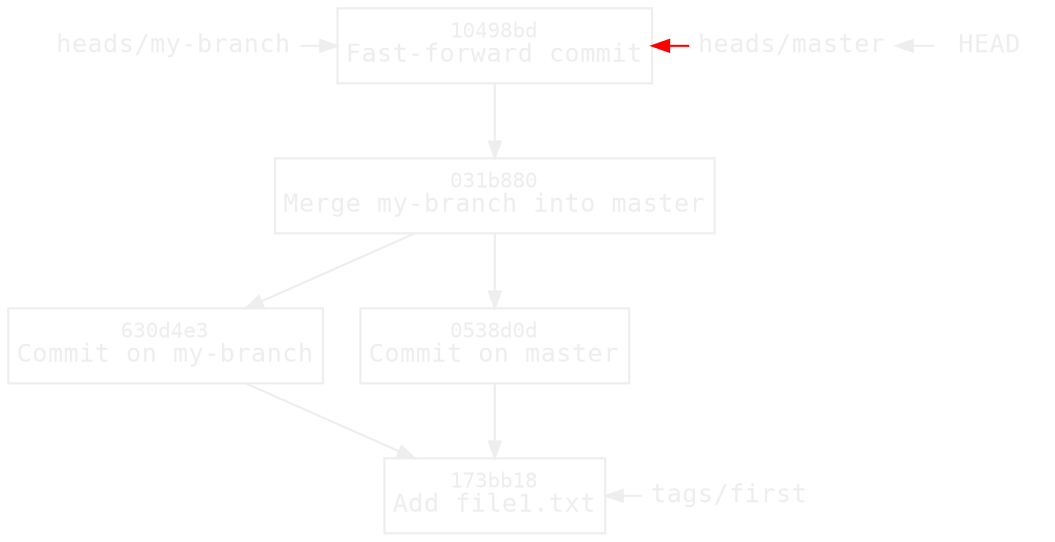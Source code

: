 digraph branch {
    bgcolor = transparent
    color = white

    node [fontname=monospace, fontsize=12, fontcolor="#eeeeee"
          margin="0.06,0.1", height=0, color="#eeeeee"]
    edge [fontcolor="#eeeeee", color="#eeeeee", arrowsize=0.8]

    node [shape=box, labeldistance=0.2]
    "173bb18" [label=<<font point-size="10">173bb18</font><br/>Add file1.txt>]
    "630d4e3" [label=<<font point-size="10">630d4e3</font><br/>Commit on my-branch>]
    "0538d0d" [label=<<font point-size="10">0538d0d</font><br/>Commit on master>]
    "031b880" [label=<<font point-size="10">031b880</font><br/>Merge my-branch into master>]
    "10498bd" [label=<<font point-size="10">10498bd</font><br/>Fast-forward commit>]

    node [shape=none, margin=0.05, height=0]
    HEAD
    my_branch [label="heads/my-branch"]
    master [label="heads/master"]
    first [label="tags/first"]

    "630d4e3" -> "173bb18"
    "0538d0d" -> "173bb18" [weight=2]
    "031b880" -> "630d4e3"
    "031b880" -> "0538d0d" [weight=2]
    "10498bd" -> "031b880" [weight=2]

    {
        rank = same
        first -> "173bb18" [constraint=false]
    }

    {
        rank = same
        my_branch -> "10498bd"
        HEAD -> master [constraint=false]
        master -> "10498bd" [constraint=false color=red]
    }
}
